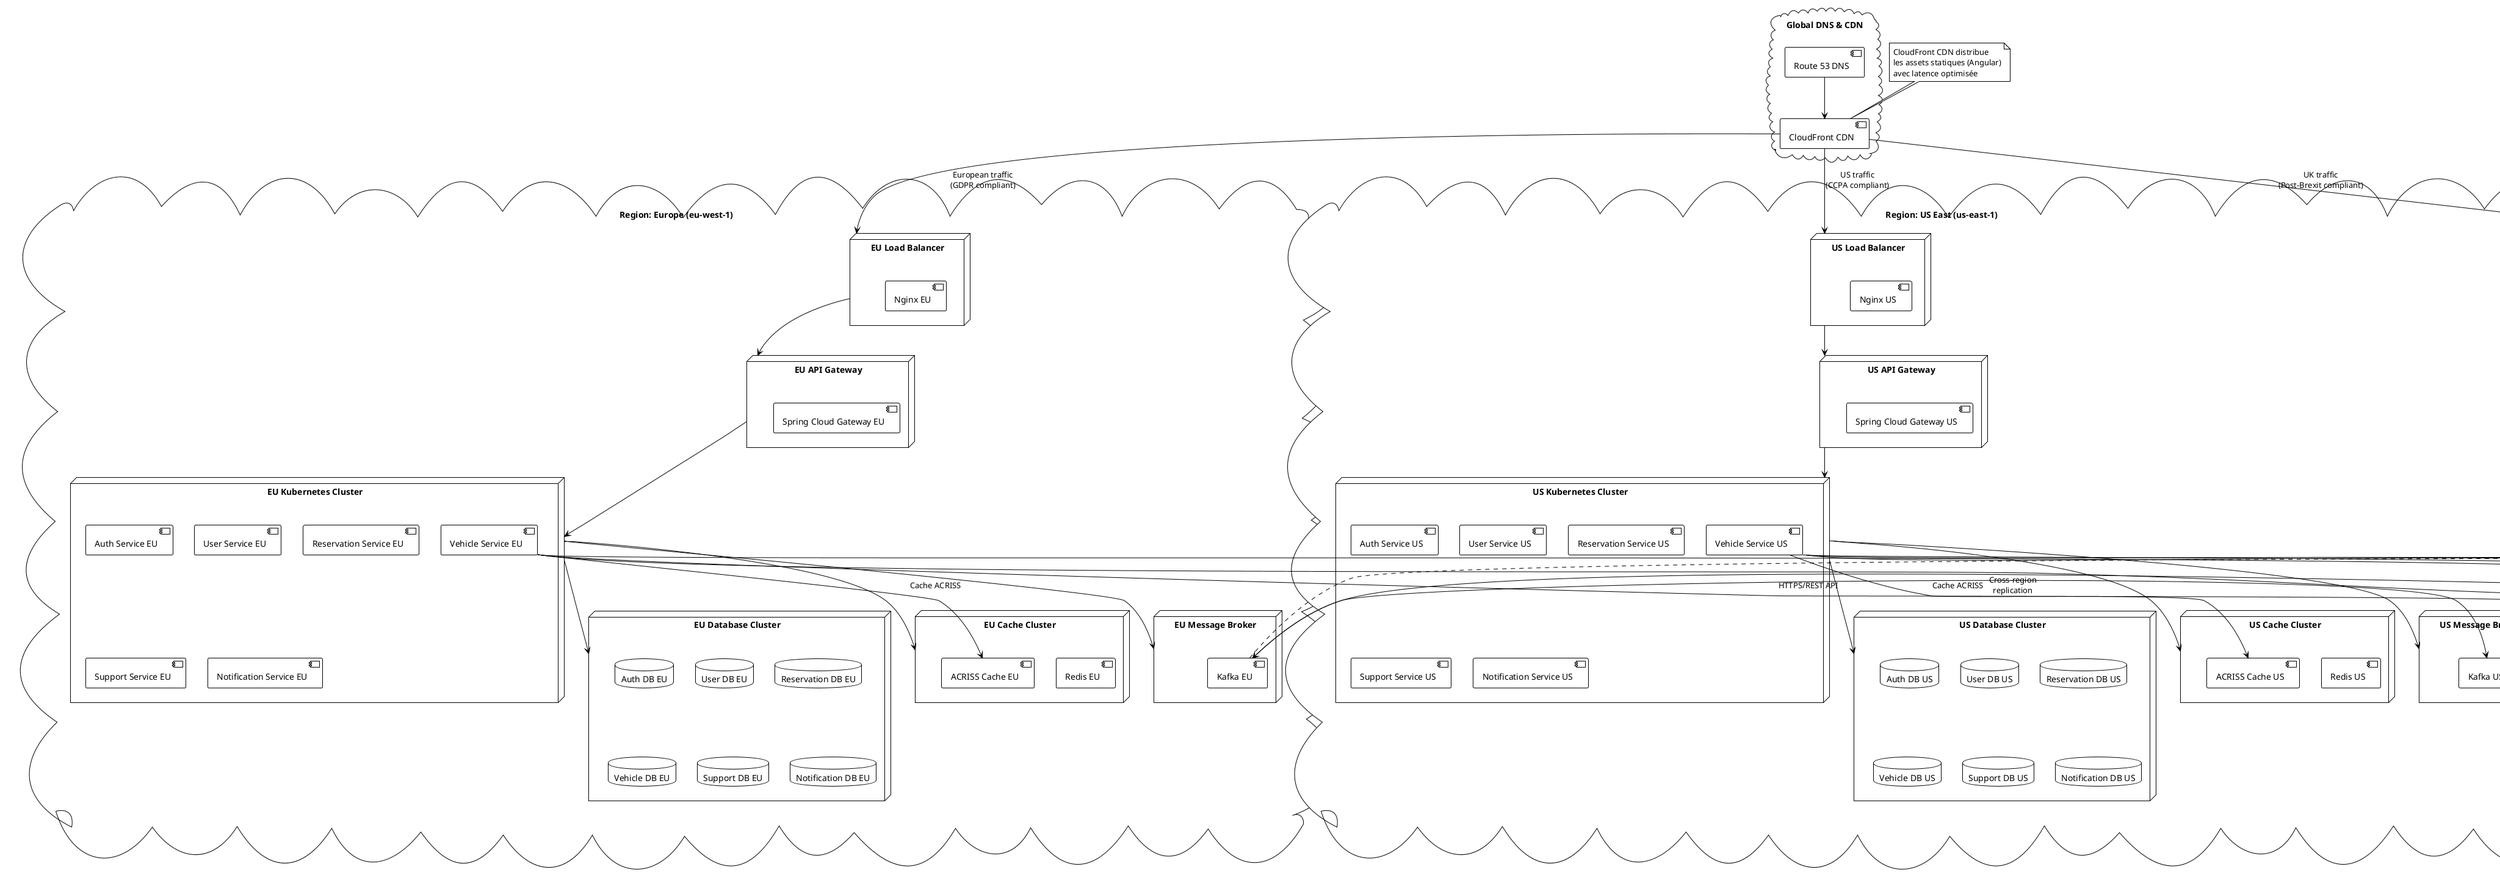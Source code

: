 @startuml Déploiement Multi-Régional International
!theme plain
cloud "Global DNS & CDN" {
  [Route 53 DNS] as DNS
  [CloudFront CDN] as CDN
}
cloud "Region: Europe (eu-west-1)" {
  node "EU Load Balancer" as EU_LB {
    [Nginx EU] as EU_Nginx
  }
  node "EU API Gateway" as EU_Gateway {
    [Spring Cloud Gateway EU] as EU_SCG
  }
  node "EU Kubernetes Cluster" as EU_K8s {
    [Auth Service EU] as EU_Auth
    [User Service EU] as EU_User
    [Reservation Service EU] as EU_Reservation
    [Vehicle Service EU] as EU_Vehicle
    [Support Service EU] as EU_Support
    [Notification Service EU] as EU_Notification
  }
  node "EU Database Cluster" as EU_DB {
    database "Auth DB EU" as EU_AuthDB
    database "User DB EU" as EU_UserDB
    database "Reservation DB EU" as EU_ReservationDB
    database "Vehicle DB EU" as EU_VehicleDB
    database "Support DB EU" as EU_SupportDB
    database "Notification DB EU" as EU_NotificationDB
  }
  node "EU Cache Cluster" as EU_Cache {
    [Redis EU] as EU_Redis
    [ACRISS Cache EU] as EU_AcrissCache
  }
  node "EU Message Broker" as EU_MQ {
    [Kafka EU] as EU_Kafka
  }
  EU_LB --> EU_Gateway
  EU_Gateway --> EU_K8s
  EU_K8s --> EU_DB
  EU_K8s --> EU_Cache
  EU_K8s --> EU_MQ
}
cloud "Region: US East (us-east-1)" {
  node "US Load Balancer" as US_LB {
    [Nginx US] as US_Nginx
  }
  node "US API Gateway" as US_Gateway {
    [Spring Cloud Gateway US] as US_SCG
  }
  node "US Kubernetes Cluster" as US_K8s {
    [Auth Service US] as US_Auth
    [User Service US] as US_User
    [Reservation Service US] as US_Reservation
    [Vehicle Service US] as US_Vehicle
    [Support Service US] as US_Support
    [Notification Service US] as US_Notification
  }
  node "US Database Cluster" as US_DB {
    database "Auth DB US" as US_AuthDB
    database "User DB US" as US_UserDB
    database "Reservation DB US" as US_ReservationDB
    database "Vehicle DB US" as US_VehicleDB
    database "Support DB US" as US_SupportDB
    database "Notification DB US" as US_NotificationDB
  }
  node "US Cache Cluster" as US_Cache {
    [Redis US] as US_Redis
    [ACRISS Cache US] as US_AcrissCache
  }
  node "US Message Broker" as US_MQ {
    [Kafka US] as US_Kafka
  }
  US_LB --> US_Gateway
  US_Gateway --> US_K8s
  US_K8s --> US_DB
  US_K8s --> US_Cache
  US_K8s --> US_MQ
}
cloud "Region: UK (eu-west-2)" {
  node "UK Load Balancer" as UK_LB {
    [Nginx UK] as UK_Nginx
  }
  node "UK API Gateway" as UK_Gateway {
    [Spring Cloud Gateway UK] as UK_SCG
  }
  node "UK Kubernetes Cluster" as UK_K8s {
    [Auth Service UK] as UK_Auth
    [User Service UK] as UK_User
    [Reservation Service UK] as UK_Reservation
    [Vehicle Service UK] as UK_Vehicle
    [Support Service UK] as UK_Support
    [Notification Service UK] as UK_Notification
  }
  node "UK Database Cluster" as UK_DB {
    database "Auth DB UK" as UK_AuthDB
    database "User DB UK" as UK_UserDB
    database "Reservation DB UK" as UK_ReservationDB
    database "Vehicle DB UK" as UK_VehicleDB
    database "Support DB UK" as UK_SupportDB
    database "Notification DB UK" as UK_NotificationDB
  }
  node "UK Cache Cluster" as UK_Cache {
    [Redis UK] as UK_Redis
    [ACRISS Cache UK] as UK_AcrissCache
  }
  node "UK Message Broker" as UK_MQ {
    [Kafka UK] as UK_Kafka
  }
  UK_LB --> UK_Gateway
  UK_Gateway --> UK_K8s
  UK_K8s --> UK_DB
  UK_K8s --> UK_Cache
  UK_K8s --> UK_MQ
}
cloud "Global Shared Services" {
  [Master Vehicle Catalog] as GlobalVehicles
  [ACRISS Standards Service] as ACRISS
  [Global Agency Directory] as GlobalAgencies
}
cloud "ACRISS Organization Services" {
  [Official ACRISS API] as OfficialACRISS
}
' Global traffic routing
DNS --> CDN
CDN --> EU_LB : European traffic\n(GDPR compliant)
CDN --> US_LB : US traffic\n(CCPA compliant)
CDN --> UK_LB : UK traffic\n(Post-Brexit compliant)
' Cross-region replication pour données critiques
EU_Kafka <--> US_Kafka : Cross-region\nreplication
US_Kafka <--> UK_Kafka : Cross-region\nreplication
UK_Kafka <--> EU_Kafka : Cross-region\nreplication
' Accès aux services partagés globaux
EU_Vehicle --> GlobalVehicles : Read-only access
US_Vehicle --> GlobalVehicles : Read-only access
UK_Vehicle --> GlobalVehicles : Read-only access
EU_Vehicle --> ACRISS : Standards lookup
US_Vehicle --> ACRISS : Standards lookup
UK_Vehicle --> ACRISS : Standards lookup
' Connexions vers le service ACRISS officiel externe
EU_Vehicle --> OfficialACRISS : HTTPS/REST API
US_Vehicle --> OfficialACRISS : HTTPS/REST API
UK_Vehicle --> OfficialACRISS : HTTPS/REST API
' Connexions des caches ACRISS vers les services Vehicle
EU_Vehicle --> EU_AcrissCache : Cache ACRISS
US_Vehicle --> US_AcrissCache : Cache ACRISS
UK_Vehicle --> UK_AcrissCache : Cache ACRISS
note top of CDN
  CloudFront CDN distribue
  les assets statiques (Angular)
  avec latence optimisée
end note
note right of EU_Kafka
  Kafka Mirror Maker assure
  la synchronisation des événements
  critiques entre régions
end note
note bottom of GlobalVehicles
  Données partagées globalement :
  - Catalogue véhicules ACRISS
  - Référentiel agences
  - Standards internationaux
end note
note bottom of OfficialACRISS
  Service ACRISS Officiel Externe
  - API REST officielle ACRISS (https://api.acriss.org/)
  - Standards toujours à jour
  - Cache régional (TTL 24h) pour performance
  - Fallback vers données locales en cas de panne
  - Circuit Breaker : 5 échecs → mode dégradé
end note
@enduml